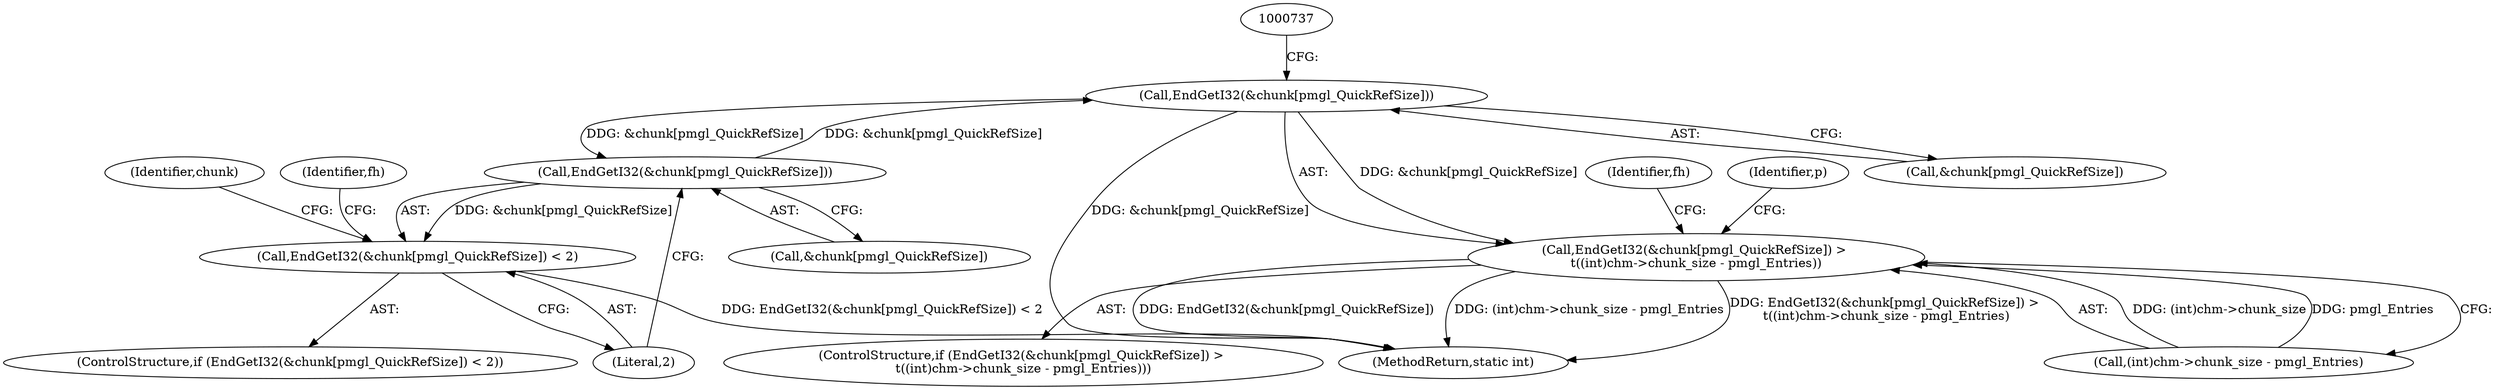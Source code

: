 digraph "0_libmspack_72e70a921f0f07fee748aec2274b30784e1d312a@pointer" {
"1000730" [label="(Call,EndGetI32(&chunk[pmgl_QuickRefSize]))"];
"1000718" [label="(Call,EndGetI32(&chunk[pmgl_QuickRefSize]))"];
"1000730" [label="(Call,EndGetI32(&chunk[pmgl_QuickRefSize]))"];
"1000717" [label="(Call,EndGetI32(&chunk[pmgl_QuickRefSize]) < 2)"];
"1000729" [label="(Call,EndGetI32(&chunk[pmgl_QuickRefSize]) > \n\t((int)chm->chunk_size - pmgl_Entries))"];
"1000726" [label="(Identifier,fh)"];
"1000744" [label="(Identifier,fh)"];
"1001065" [label="(MethodReturn,static int)"];
"1000733" [label="(Identifier,chunk)"];
"1000730" [label="(Call,EndGetI32(&chunk[pmgl_QuickRefSize]))"];
"1000717" [label="(Call,EndGetI32(&chunk[pmgl_QuickRefSize]) < 2)"];
"1000719" [label="(Call,&chunk[pmgl_QuickRefSize])"];
"1000723" [label="(Literal,2)"];
"1000735" [label="(Call,(int)chm->chunk_size - pmgl_Entries)"];
"1000716" [label="(ControlStructure,if (EndGetI32(&chunk[pmgl_QuickRefSize]) < 2))"];
"1000731" [label="(Call,&chunk[pmgl_QuickRefSize])"];
"1000729" [label="(Call,EndGetI32(&chunk[pmgl_QuickRefSize]) > \n\t((int)chm->chunk_size - pmgl_Entries))"];
"1000718" [label="(Call,EndGetI32(&chunk[pmgl_QuickRefSize]))"];
"1000728" [label="(ControlStructure,if (EndGetI32(&chunk[pmgl_QuickRefSize]) > \n\t((int)chm->chunk_size - pmgl_Entries)))"];
"1000747" [label="(Identifier,p)"];
"1000730" -> "1000729"  [label="AST: "];
"1000730" -> "1000731"  [label="CFG: "];
"1000731" -> "1000730"  [label="AST: "];
"1000737" -> "1000730"  [label="CFG: "];
"1000730" -> "1001065"  [label="DDG: &chunk[pmgl_QuickRefSize]"];
"1000730" -> "1000718"  [label="DDG: &chunk[pmgl_QuickRefSize]"];
"1000730" -> "1000729"  [label="DDG: &chunk[pmgl_QuickRefSize]"];
"1000718" -> "1000730"  [label="DDG: &chunk[pmgl_QuickRefSize]"];
"1000718" -> "1000717"  [label="AST: "];
"1000718" -> "1000719"  [label="CFG: "];
"1000719" -> "1000718"  [label="AST: "];
"1000723" -> "1000718"  [label="CFG: "];
"1000718" -> "1000717"  [label="DDG: &chunk[pmgl_QuickRefSize]"];
"1000717" -> "1000716"  [label="AST: "];
"1000717" -> "1000723"  [label="CFG: "];
"1000723" -> "1000717"  [label="AST: "];
"1000726" -> "1000717"  [label="CFG: "];
"1000733" -> "1000717"  [label="CFG: "];
"1000717" -> "1001065"  [label="DDG: EndGetI32(&chunk[pmgl_QuickRefSize]) < 2"];
"1000729" -> "1000728"  [label="AST: "];
"1000729" -> "1000735"  [label="CFG: "];
"1000735" -> "1000729"  [label="AST: "];
"1000744" -> "1000729"  [label="CFG: "];
"1000747" -> "1000729"  [label="CFG: "];
"1000729" -> "1001065"  [label="DDG: EndGetI32(&chunk[pmgl_QuickRefSize])"];
"1000729" -> "1001065"  [label="DDG: (int)chm->chunk_size - pmgl_Entries"];
"1000729" -> "1001065"  [label="DDG: EndGetI32(&chunk[pmgl_QuickRefSize]) > \n\t((int)chm->chunk_size - pmgl_Entries)"];
"1000735" -> "1000729"  [label="DDG: (int)chm->chunk_size"];
"1000735" -> "1000729"  [label="DDG: pmgl_Entries"];
}
